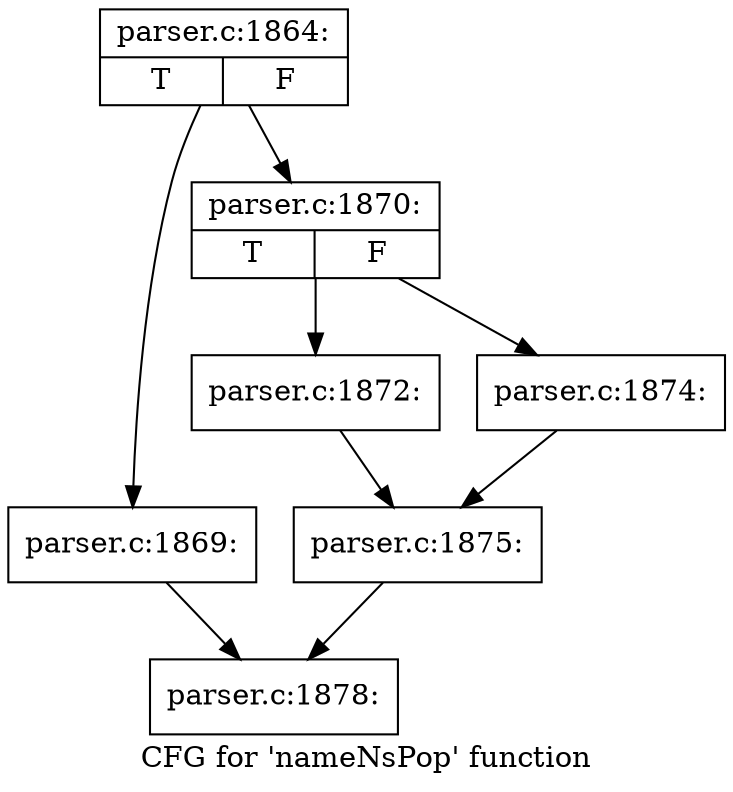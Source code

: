 digraph "CFG for 'nameNsPop' function" {
	label="CFG for 'nameNsPop' function";

	Node0x4ded7e0 [shape=record,label="{parser.c:1864:|{<s0>T|<s1>F}}"];
	Node0x4ded7e0 -> Node0x4ded870;
	Node0x4ded7e0 -> Node0x4ded8c0;
	Node0x4ded870 [shape=record,label="{parser.c:1869:}"];
	Node0x4ded870 -> Node0x4df06d0;
	Node0x4ded8c0 [shape=record,label="{parser.c:1870:|{<s0>T|<s1>F}}"];
	Node0x4ded8c0 -> Node0x4df54a0;
	Node0x4ded8c0 -> Node0x4df5540;
	Node0x4df54a0 [shape=record,label="{parser.c:1872:}"];
	Node0x4df54a0 -> Node0x4df54f0;
	Node0x4df5540 [shape=record,label="{parser.c:1874:}"];
	Node0x4df5540 -> Node0x4df54f0;
	Node0x4df54f0 [shape=record,label="{parser.c:1875:}"];
	Node0x4df54f0 -> Node0x4df06d0;
	Node0x4df06d0 [shape=record,label="{parser.c:1878:}"];
}
